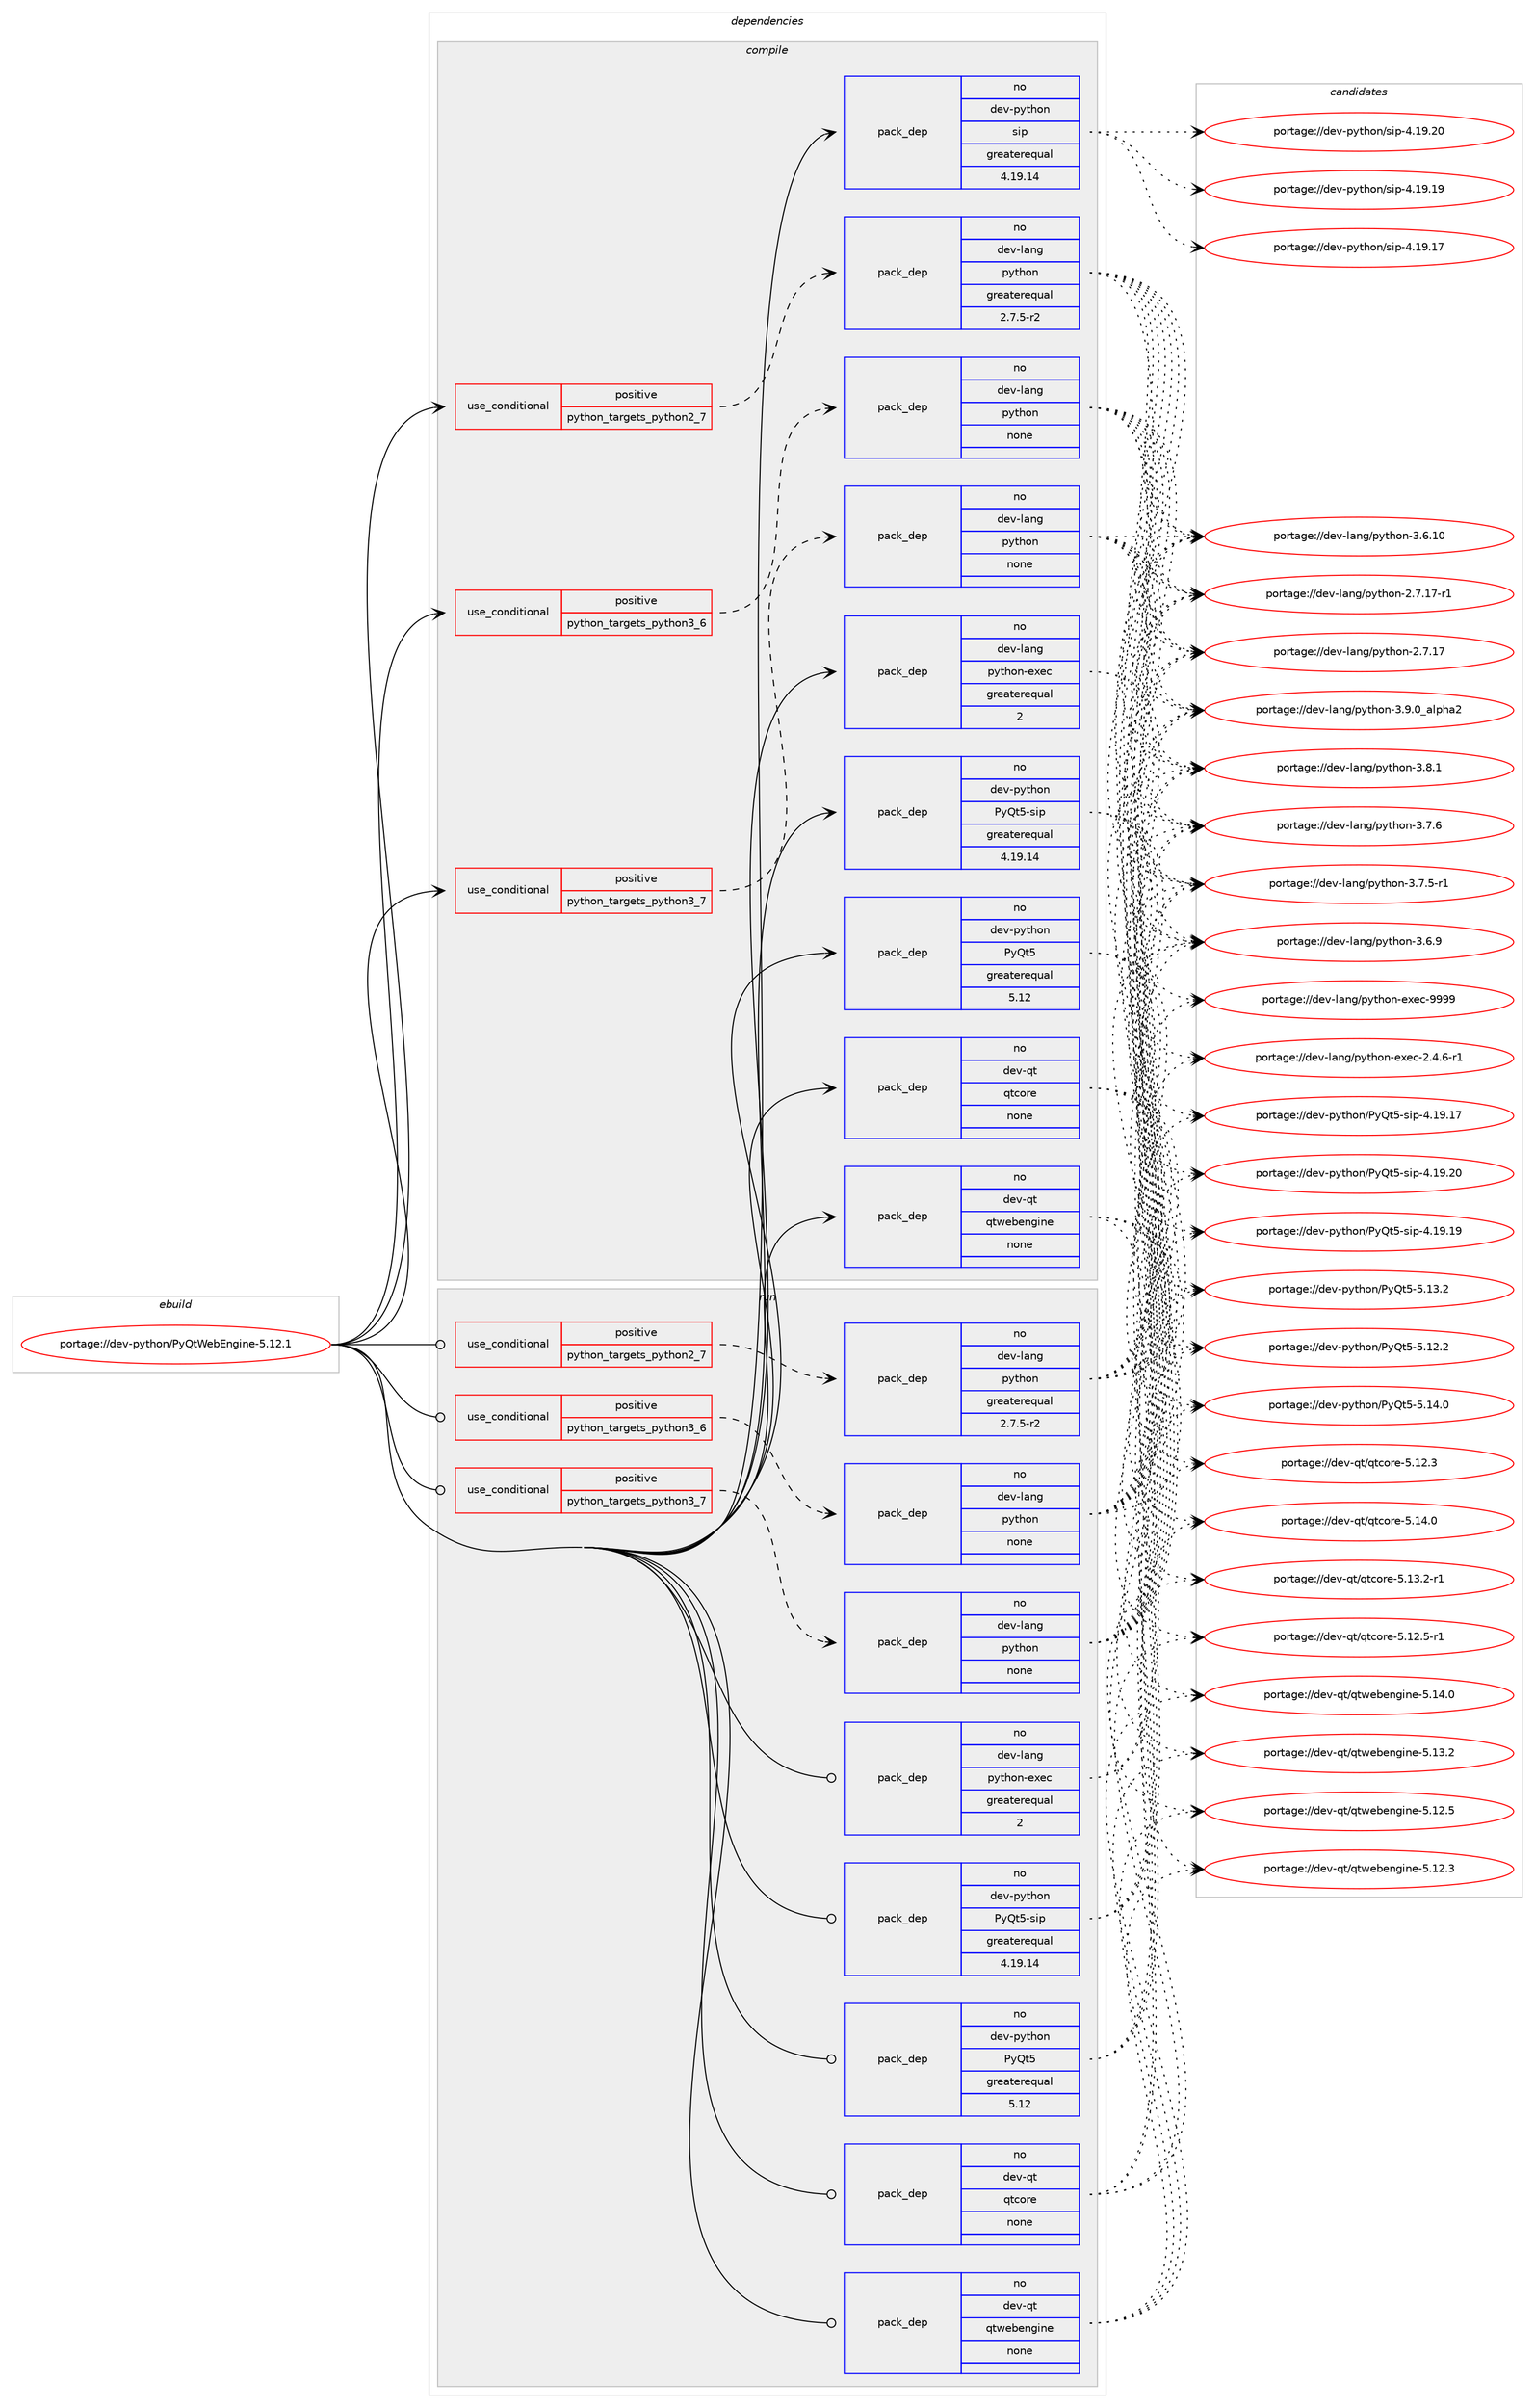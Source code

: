 digraph prolog {

# *************
# Graph options
# *************

newrank=true;
concentrate=true;
compound=true;
graph [rankdir=LR,fontname=Helvetica,fontsize=10,ranksep=1.5];#, ranksep=2.5, nodesep=0.2];
edge  [arrowhead=vee];
node  [fontname=Helvetica,fontsize=10];

# **********
# The ebuild
# **********

subgraph cluster_leftcol {
color=gray;
rank=same;
label=<<i>ebuild</i>>;
id [label="portage://dev-python/PyQtWebEngine-5.12.1", color=red, width=4, href="../dev-python/PyQtWebEngine-5.12.1.svg"];
}

# ****************
# The dependencies
# ****************

subgraph cluster_midcol {
color=gray;
label=<<i>dependencies</i>>;
subgraph cluster_compile {
fillcolor="#eeeeee";
style=filled;
label=<<i>compile</i>>;
subgraph cond119388 {
dependency472915 [label=<<TABLE BORDER="0" CELLBORDER="1" CELLSPACING="0" CELLPADDING="4"><TR><TD ROWSPAN="3" CELLPADDING="10">use_conditional</TD></TR><TR><TD>positive</TD></TR><TR><TD>python_targets_python2_7</TD></TR></TABLE>>, shape=none, color=red];
subgraph pack348510 {
dependency472916 [label=<<TABLE BORDER="0" CELLBORDER="1" CELLSPACING="0" CELLPADDING="4" WIDTH="220"><TR><TD ROWSPAN="6" CELLPADDING="30">pack_dep</TD></TR><TR><TD WIDTH="110">no</TD></TR><TR><TD>dev-lang</TD></TR><TR><TD>python</TD></TR><TR><TD>greaterequal</TD></TR><TR><TD>2.7.5-r2</TD></TR></TABLE>>, shape=none, color=blue];
}
dependency472915:e -> dependency472916:w [weight=20,style="dashed",arrowhead="vee"];
}
id:e -> dependency472915:w [weight=20,style="solid",arrowhead="vee"];
subgraph cond119389 {
dependency472917 [label=<<TABLE BORDER="0" CELLBORDER="1" CELLSPACING="0" CELLPADDING="4"><TR><TD ROWSPAN="3" CELLPADDING="10">use_conditional</TD></TR><TR><TD>positive</TD></TR><TR><TD>python_targets_python3_6</TD></TR></TABLE>>, shape=none, color=red];
subgraph pack348511 {
dependency472918 [label=<<TABLE BORDER="0" CELLBORDER="1" CELLSPACING="0" CELLPADDING="4" WIDTH="220"><TR><TD ROWSPAN="6" CELLPADDING="30">pack_dep</TD></TR><TR><TD WIDTH="110">no</TD></TR><TR><TD>dev-lang</TD></TR><TR><TD>python</TD></TR><TR><TD>none</TD></TR><TR><TD></TD></TR></TABLE>>, shape=none, color=blue];
}
dependency472917:e -> dependency472918:w [weight=20,style="dashed",arrowhead="vee"];
}
id:e -> dependency472917:w [weight=20,style="solid",arrowhead="vee"];
subgraph cond119390 {
dependency472919 [label=<<TABLE BORDER="0" CELLBORDER="1" CELLSPACING="0" CELLPADDING="4"><TR><TD ROWSPAN="3" CELLPADDING="10">use_conditional</TD></TR><TR><TD>positive</TD></TR><TR><TD>python_targets_python3_7</TD></TR></TABLE>>, shape=none, color=red];
subgraph pack348512 {
dependency472920 [label=<<TABLE BORDER="0" CELLBORDER="1" CELLSPACING="0" CELLPADDING="4" WIDTH="220"><TR><TD ROWSPAN="6" CELLPADDING="30">pack_dep</TD></TR><TR><TD WIDTH="110">no</TD></TR><TR><TD>dev-lang</TD></TR><TR><TD>python</TD></TR><TR><TD>none</TD></TR><TR><TD></TD></TR></TABLE>>, shape=none, color=blue];
}
dependency472919:e -> dependency472920:w [weight=20,style="dashed",arrowhead="vee"];
}
id:e -> dependency472919:w [weight=20,style="solid",arrowhead="vee"];
subgraph pack348513 {
dependency472921 [label=<<TABLE BORDER="0" CELLBORDER="1" CELLSPACING="0" CELLPADDING="4" WIDTH="220"><TR><TD ROWSPAN="6" CELLPADDING="30">pack_dep</TD></TR><TR><TD WIDTH="110">no</TD></TR><TR><TD>dev-lang</TD></TR><TR><TD>python-exec</TD></TR><TR><TD>greaterequal</TD></TR><TR><TD>2</TD></TR></TABLE>>, shape=none, color=blue];
}
id:e -> dependency472921:w [weight=20,style="solid",arrowhead="vee"];
subgraph pack348514 {
dependency472922 [label=<<TABLE BORDER="0" CELLBORDER="1" CELLSPACING="0" CELLPADDING="4" WIDTH="220"><TR><TD ROWSPAN="6" CELLPADDING="30">pack_dep</TD></TR><TR><TD WIDTH="110">no</TD></TR><TR><TD>dev-python</TD></TR><TR><TD>PyQt5</TD></TR><TR><TD>greaterequal</TD></TR><TR><TD>5.12</TD></TR></TABLE>>, shape=none, color=blue];
}
id:e -> dependency472922:w [weight=20,style="solid",arrowhead="vee"];
subgraph pack348515 {
dependency472923 [label=<<TABLE BORDER="0" CELLBORDER="1" CELLSPACING="0" CELLPADDING="4" WIDTH="220"><TR><TD ROWSPAN="6" CELLPADDING="30">pack_dep</TD></TR><TR><TD WIDTH="110">no</TD></TR><TR><TD>dev-python</TD></TR><TR><TD>PyQt5-sip</TD></TR><TR><TD>greaterequal</TD></TR><TR><TD>4.19.14</TD></TR></TABLE>>, shape=none, color=blue];
}
id:e -> dependency472923:w [weight=20,style="solid",arrowhead="vee"];
subgraph pack348516 {
dependency472924 [label=<<TABLE BORDER="0" CELLBORDER="1" CELLSPACING="0" CELLPADDING="4" WIDTH="220"><TR><TD ROWSPAN="6" CELLPADDING="30">pack_dep</TD></TR><TR><TD WIDTH="110">no</TD></TR><TR><TD>dev-python</TD></TR><TR><TD>sip</TD></TR><TR><TD>greaterequal</TD></TR><TR><TD>4.19.14</TD></TR></TABLE>>, shape=none, color=blue];
}
id:e -> dependency472924:w [weight=20,style="solid",arrowhead="vee"];
subgraph pack348517 {
dependency472925 [label=<<TABLE BORDER="0" CELLBORDER="1" CELLSPACING="0" CELLPADDING="4" WIDTH="220"><TR><TD ROWSPAN="6" CELLPADDING="30">pack_dep</TD></TR><TR><TD WIDTH="110">no</TD></TR><TR><TD>dev-qt</TD></TR><TR><TD>qtcore</TD></TR><TR><TD>none</TD></TR><TR><TD></TD></TR></TABLE>>, shape=none, color=blue];
}
id:e -> dependency472925:w [weight=20,style="solid",arrowhead="vee"];
subgraph pack348518 {
dependency472926 [label=<<TABLE BORDER="0" CELLBORDER="1" CELLSPACING="0" CELLPADDING="4" WIDTH="220"><TR><TD ROWSPAN="6" CELLPADDING="30">pack_dep</TD></TR><TR><TD WIDTH="110">no</TD></TR><TR><TD>dev-qt</TD></TR><TR><TD>qtwebengine</TD></TR><TR><TD>none</TD></TR><TR><TD></TD></TR></TABLE>>, shape=none, color=blue];
}
id:e -> dependency472926:w [weight=20,style="solid",arrowhead="vee"];
}
subgraph cluster_compileandrun {
fillcolor="#eeeeee";
style=filled;
label=<<i>compile and run</i>>;
}
subgraph cluster_run {
fillcolor="#eeeeee";
style=filled;
label=<<i>run</i>>;
subgraph cond119391 {
dependency472927 [label=<<TABLE BORDER="0" CELLBORDER="1" CELLSPACING="0" CELLPADDING="4"><TR><TD ROWSPAN="3" CELLPADDING="10">use_conditional</TD></TR><TR><TD>positive</TD></TR><TR><TD>python_targets_python2_7</TD></TR></TABLE>>, shape=none, color=red];
subgraph pack348519 {
dependency472928 [label=<<TABLE BORDER="0" CELLBORDER="1" CELLSPACING="0" CELLPADDING="4" WIDTH="220"><TR><TD ROWSPAN="6" CELLPADDING="30">pack_dep</TD></TR><TR><TD WIDTH="110">no</TD></TR><TR><TD>dev-lang</TD></TR><TR><TD>python</TD></TR><TR><TD>greaterequal</TD></TR><TR><TD>2.7.5-r2</TD></TR></TABLE>>, shape=none, color=blue];
}
dependency472927:e -> dependency472928:w [weight=20,style="dashed",arrowhead="vee"];
}
id:e -> dependency472927:w [weight=20,style="solid",arrowhead="odot"];
subgraph cond119392 {
dependency472929 [label=<<TABLE BORDER="0" CELLBORDER="1" CELLSPACING="0" CELLPADDING="4"><TR><TD ROWSPAN="3" CELLPADDING="10">use_conditional</TD></TR><TR><TD>positive</TD></TR><TR><TD>python_targets_python3_6</TD></TR></TABLE>>, shape=none, color=red];
subgraph pack348520 {
dependency472930 [label=<<TABLE BORDER="0" CELLBORDER="1" CELLSPACING="0" CELLPADDING="4" WIDTH="220"><TR><TD ROWSPAN="6" CELLPADDING="30">pack_dep</TD></TR><TR><TD WIDTH="110">no</TD></TR><TR><TD>dev-lang</TD></TR><TR><TD>python</TD></TR><TR><TD>none</TD></TR><TR><TD></TD></TR></TABLE>>, shape=none, color=blue];
}
dependency472929:e -> dependency472930:w [weight=20,style="dashed",arrowhead="vee"];
}
id:e -> dependency472929:w [weight=20,style="solid",arrowhead="odot"];
subgraph cond119393 {
dependency472931 [label=<<TABLE BORDER="0" CELLBORDER="1" CELLSPACING="0" CELLPADDING="4"><TR><TD ROWSPAN="3" CELLPADDING="10">use_conditional</TD></TR><TR><TD>positive</TD></TR><TR><TD>python_targets_python3_7</TD></TR></TABLE>>, shape=none, color=red];
subgraph pack348521 {
dependency472932 [label=<<TABLE BORDER="0" CELLBORDER="1" CELLSPACING="0" CELLPADDING="4" WIDTH="220"><TR><TD ROWSPAN="6" CELLPADDING="30">pack_dep</TD></TR><TR><TD WIDTH="110">no</TD></TR><TR><TD>dev-lang</TD></TR><TR><TD>python</TD></TR><TR><TD>none</TD></TR><TR><TD></TD></TR></TABLE>>, shape=none, color=blue];
}
dependency472931:e -> dependency472932:w [weight=20,style="dashed",arrowhead="vee"];
}
id:e -> dependency472931:w [weight=20,style="solid",arrowhead="odot"];
subgraph pack348522 {
dependency472933 [label=<<TABLE BORDER="0" CELLBORDER="1" CELLSPACING="0" CELLPADDING="4" WIDTH="220"><TR><TD ROWSPAN="6" CELLPADDING="30">pack_dep</TD></TR><TR><TD WIDTH="110">no</TD></TR><TR><TD>dev-lang</TD></TR><TR><TD>python-exec</TD></TR><TR><TD>greaterequal</TD></TR><TR><TD>2</TD></TR></TABLE>>, shape=none, color=blue];
}
id:e -> dependency472933:w [weight=20,style="solid",arrowhead="odot"];
subgraph pack348523 {
dependency472934 [label=<<TABLE BORDER="0" CELLBORDER="1" CELLSPACING="0" CELLPADDING="4" WIDTH="220"><TR><TD ROWSPAN="6" CELLPADDING="30">pack_dep</TD></TR><TR><TD WIDTH="110">no</TD></TR><TR><TD>dev-python</TD></TR><TR><TD>PyQt5</TD></TR><TR><TD>greaterequal</TD></TR><TR><TD>5.12</TD></TR></TABLE>>, shape=none, color=blue];
}
id:e -> dependency472934:w [weight=20,style="solid",arrowhead="odot"];
subgraph pack348524 {
dependency472935 [label=<<TABLE BORDER="0" CELLBORDER="1" CELLSPACING="0" CELLPADDING="4" WIDTH="220"><TR><TD ROWSPAN="6" CELLPADDING="30">pack_dep</TD></TR><TR><TD WIDTH="110">no</TD></TR><TR><TD>dev-python</TD></TR><TR><TD>PyQt5-sip</TD></TR><TR><TD>greaterequal</TD></TR><TR><TD>4.19.14</TD></TR></TABLE>>, shape=none, color=blue];
}
id:e -> dependency472935:w [weight=20,style="solid",arrowhead="odot"];
subgraph pack348525 {
dependency472936 [label=<<TABLE BORDER="0" CELLBORDER="1" CELLSPACING="0" CELLPADDING="4" WIDTH="220"><TR><TD ROWSPAN="6" CELLPADDING="30">pack_dep</TD></TR><TR><TD WIDTH="110">no</TD></TR><TR><TD>dev-qt</TD></TR><TR><TD>qtcore</TD></TR><TR><TD>none</TD></TR><TR><TD></TD></TR></TABLE>>, shape=none, color=blue];
}
id:e -> dependency472936:w [weight=20,style="solid",arrowhead="odot"];
subgraph pack348526 {
dependency472937 [label=<<TABLE BORDER="0" CELLBORDER="1" CELLSPACING="0" CELLPADDING="4" WIDTH="220"><TR><TD ROWSPAN="6" CELLPADDING="30">pack_dep</TD></TR><TR><TD WIDTH="110">no</TD></TR><TR><TD>dev-qt</TD></TR><TR><TD>qtwebengine</TD></TR><TR><TD>none</TD></TR><TR><TD></TD></TR></TABLE>>, shape=none, color=blue];
}
id:e -> dependency472937:w [weight=20,style="solid",arrowhead="odot"];
}
}

# **************
# The candidates
# **************

subgraph cluster_choices {
rank=same;
color=gray;
label=<<i>candidates</i>>;

subgraph choice348510 {
color=black;
nodesep=1;
choice10010111845108971101034711212111610411111045514657464895971081121049750 [label="portage://dev-lang/python-3.9.0_alpha2", color=red, width=4,href="../dev-lang/python-3.9.0_alpha2.svg"];
choice100101118451089711010347112121116104111110455146564649 [label="portage://dev-lang/python-3.8.1", color=red, width=4,href="../dev-lang/python-3.8.1.svg"];
choice100101118451089711010347112121116104111110455146554654 [label="portage://dev-lang/python-3.7.6", color=red, width=4,href="../dev-lang/python-3.7.6.svg"];
choice1001011184510897110103471121211161041111104551465546534511449 [label="portage://dev-lang/python-3.7.5-r1", color=red, width=4,href="../dev-lang/python-3.7.5-r1.svg"];
choice100101118451089711010347112121116104111110455146544657 [label="portage://dev-lang/python-3.6.9", color=red, width=4,href="../dev-lang/python-3.6.9.svg"];
choice10010111845108971101034711212111610411111045514654464948 [label="portage://dev-lang/python-3.6.10", color=red, width=4,href="../dev-lang/python-3.6.10.svg"];
choice100101118451089711010347112121116104111110455046554649554511449 [label="portage://dev-lang/python-2.7.17-r1", color=red, width=4,href="../dev-lang/python-2.7.17-r1.svg"];
choice10010111845108971101034711212111610411111045504655464955 [label="portage://dev-lang/python-2.7.17", color=red, width=4,href="../dev-lang/python-2.7.17.svg"];
dependency472916:e -> choice10010111845108971101034711212111610411111045514657464895971081121049750:w [style=dotted,weight="100"];
dependency472916:e -> choice100101118451089711010347112121116104111110455146564649:w [style=dotted,weight="100"];
dependency472916:e -> choice100101118451089711010347112121116104111110455146554654:w [style=dotted,weight="100"];
dependency472916:e -> choice1001011184510897110103471121211161041111104551465546534511449:w [style=dotted,weight="100"];
dependency472916:e -> choice100101118451089711010347112121116104111110455146544657:w [style=dotted,weight="100"];
dependency472916:e -> choice10010111845108971101034711212111610411111045514654464948:w [style=dotted,weight="100"];
dependency472916:e -> choice100101118451089711010347112121116104111110455046554649554511449:w [style=dotted,weight="100"];
dependency472916:e -> choice10010111845108971101034711212111610411111045504655464955:w [style=dotted,weight="100"];
}
subgraph choice348511 {
color=black;
nodesep=1;
choice10010111845108971101034711212111610411111045514657464895971081121049750 [label="portage://dev-lang/python-3.9.0_alpha2", color=red, width=4,href="../dev-lang/python-3.9.0_alpha2.svg"];
choice100101118451089711010347112121116104111110455146564649 [label="portage://dev-lang/python-3.8.1", color=red, width=4,href="../dev-lang/python-3.8.1.svg"];
choice100101118451089711010347112121116104111110455146554654 [label="portage://dev-lang/python-3.7.6", color=red, width=4,href="../dev-lang/python-3.7.6.svg"];
choice1001011184510897110103471121211161041111104551465546534511449 [label="portage://dev-lang/python-3.7.5-r1", color=red, width=4,href="../dev-lang/python-3.7.5-r1.svg"];
choice100101118451089711010347112121116104111110455146544657 [label="portage://dev-lang/python-3.6.9", color=red, width=4,href="../dev-lang/python-3.6.9.svg"];
choice10010111845108971101034711212111610411111045514654464948 [label="portage://dev-lang/python-3.6.10", color=red, width=4,href="../dev-lang/python-3.6.10.svg"];
choice100101118451089711010347112121116104111110455046554649554511449 [label="portage://dev-lang/python-2.7.17-r1", color=red, width=4,href="../dev-lang/python-2.7.17-r1.svg"];
choice10010111845108971101034711212111610411111045504655464955 [label="portage://dev-lang/python-2.7.17", color=red, width=4,href="../dev-lang/python-2.7.17.svg"];
dependency472918:e -> choice10010111845108971101034711212111610411111045514657464895971081121049750:w [style=dotted,weight="100"];
dependency472918:e -> choice100101118451089711010347112121116104111110455146564649:w [style=dotted,weight="100"];
dependency472918:e -> choice100101118451089711010347112121116104111110455146554654:w [style=dotted,weight="100"];
dependency472918:e -> choice1001011184510897110103471121211161041111104551465546534511449:w [style=dotted,weight="100"];
dependency472918:e -> choice100101118451089711010347112121116104111110455146544657:w [style=dotted,weight="100"];
dependency472918:e -> choice10010111845108971101034711212111610411111045514654464948:w [style=dotted,weight="100"];
dependency472918:e -> choice100101118451089711010347112121116104111110455046554649554511449:w [style=dotted,weight="100"];
dependency472918:e -> choice10010111845108971101034711212111610411111045504655464955:w [style=dotted,weight="100"];
}
subgraph choice348512 {
color=black;
nodesep=1;
choice10010111845108971101034711212111610411111045514657464895971081121049750 [label="portage://dev-lang/python-3.9.0_alpha2", color=red, width=4,href="../dev-lang/python-3.9.0_alpha2.svg"];
choice100101118451089711010347112121116104111110455146564649 [label="portage://dev-lang/python-3.8.1", color=red, width=4,href="../dev-lang/python-3.8.1.svg"];
choice100101118451089711010347112121116104111110455146554654 [label="portage://dev-lang/python-3.7.6", color=red, width=4,href="../dev-lang/python-3.7.6.svg"];
choice1001011184510897110103471121211161041111104551465546534511449 [label="portage://dev-lang/python-3.7.5-r1", color=red, width=4,href="../dev-lang/python-3.7.5-r1.svg"];
choice100101118451089711010347112121116104111110455146544657 [label="portage://dev-lang/python-3.6.9", color=red, width=4,href="../dev-lang/python-3.6.9.svg"];
choice10010111845108971101034711212111610411111045514654464948 [label="portage://dev-lang/python-3.6.10", color=red, width=4,href="../dev-lang/python-3.6.10.svg"];
choice100101118451089711010347112121116104111110455046554649554511449 [label="portage://dev-lang/python-2.7.17-r1", color=red, width=4,href="../dev-lang/python-2.7.17-r1.svg"];
choice10010111845108971101034711212111610411111045504655464955 [label="portage://dev-lang/python-2.7.17", color=red, width=4,href="../dev-lang/python-2.7.17.svg"];
dependency472920:e -> choice10010111845108971101034711212111610411111045514657464895971081121049750:w [style=dotted,weight="100"];
dependency472920:e -> choice100101118451089711010347112121116104111110455146564649:w [style=dotted,weight="100"];
dependency472920:e -> choice100101118451089711010347112121116104111110455146554654:w [style=dotted,weight="100"];
dependency472920:e -> choice1001011184510897110103471121211161041111104551465546534511449:w [style=dotted,weight="100"];
dependency472920:e -> choice100101118451089711010347112121116104111110455146544657:w [style=dotted,weight="100"];
dependency472920:e -> choice10010111845108971101034711212111610411111045514654464948:w [style=dotted,weight="100"];
dependency472920:e -> choice100101118451089711010347112121116104111110455046554649554511449:w [style=dotted,weight="100"];
dependency472920:e -> choice10010111845108971101034711212111610411111045504655464955:w [style=dotted,weight="100"];
}
subgraph choice348513 {
color=black;
nodesep=1;
choice10010111845108971101034711212111610411111045101120101994557575757 [label="portage://dev-lang/python-exec-9999", color=red, width=4,href="../dev-lang/python-exec-9999.svg"];
choice10010111845108971101034711212111610411111045101120101994550465246544511449 [label="portage://dev-lang/python-exec-2.4.6-r1", color=red, width=4,href="../dev-lang/python-exec-2.4.6-r1.svg"];
dependency472921:e -> choice10010111845108971101034711212111610411111045101120101994557575757:w [style=dotted,weight="100"];
dependency472921:e -> choice10010111845108971101034711212111610411111045101120101994550465246544511449:w [style=dotted,weight="100"];
}
subgraph choice348514 {
color=black;
nodesep=1;
choice100101118451121211161041111104780121811165345534649524648 [label="portage://dev-python/PyQt5-5.14.0", color=red, width=4,href="../dev-python/PyQt5-5.14.0.svg"];
choice100101118451121211161041111104780121811165345534649514650 [label="portage://dev-python/PyQt5-5.13.2", color=red, width=4,href="../dev-python/PyQt5-5.13.2.svg"];
choice100101118451121211161041111104780121811165345534649504650 [label="portage://dev-python/PyQt5-5.12.2", color=red, width=4,href="../dev-python/PyQt5-5.12.2.svg"];
dependency472922:e -> choice100101118451121211161041111104780121811165345534649524648:w [style=dotted,weight="100"];
dependency472922:e -> choice100101118451121211161041111104780121811165345534649514650:w [style=dotted,weight="100"];
dependency472922:e -> choice100101118451121211161041111104780121811165345534649504650:w [style=dotted,weight="100"];
}
subgraph choice348515 {
color=black;
nodesep=1;
choice1001011184511212111610411111047801218111653451151051124552464957465048 [label="portage://dev-python/PyQt5-sip-4.19.20", color=red, width=4,href="../dev-python/PyQt5-sip-4.19.20.svg"];
choice1001011184511212111610411111047801218111653451151051124552464957464957 [label="portage://dev-python/PyQt5-sip-4.19.19", color=red, width=4,href="../dev-python/PyQt5-sip-4.19.19.svg"];
choice1001011184511212111610411111047801218111653451151051124552464957464955 [label="portage://dev-python/PyQt5-sip-4.19.17", color=red, width=4,href="../dev-python/PyQt5-sip-4.19.17.svg"];
dependency472923:e -> choice1001011184511212111610411111047801218111653451151051124552464957465048:w [style=dotted,weight="100"];
dependency472923:e -> choice1001011184511212111610411111047801218111653451151051124552464957464957:w [style=dotted,weight="100"];
dependency472923:e -> choice1001011184511212111610411111047801218111653451151051124552464957464955:w [style=dotted,weight="100"];
}
subgraph choice348516 {
color=black;
nodesep=1;
choice10010111845112121116104111110471151051124552464957465048 [label="portage://dev-python/sip-4.19.20", color=red, width=4,href="../dev-python/sip-4.19.20.svg"];
choice10010111845112121116104111110471151051124552464957464957 [label="portage://dev-python/sip-4.19.19", color=red, width=4,href="../dev-python/sip-4.19.19.svg"];
choice10010111845112121116104111110471151051124552464957464955 [label="portage://dev-python/sip-4.19.17", color=red, width=4,href="../dev-python/sip-4.19.17.svg"];
dependency472924:e -> choice10010111845112121116104111110471151051124552464957465048:w [style=dotted,weight="100"];
dependency472924:e -> choice10010111845112121116104111110471151051124552464957464957:w [style=dotted,weight="100"];
dependency472924:e -> choice10010111845112121116104111110471151051124552464957464955:w [style=dotted,weight="100"];
}
subgraph choice348517 {
color=black;
nodesep=1;
choice10010111845113116471131169911111410145534649524648 [label="portage://dev-qt/qtcore-5.14.0", color=red, width=4,href="../dev-qt/qtcore-5.14.0.svg"];
choice100101118451131164711311699111114101455346495146504511449 [label="portage://dev-qt/qtcore-5.13.2-r1", color=red, width=4,href="../dev-qt/qtcore-5.13.2-r1.svg"];
choice100101118451131164711311699111114101455346495046534511449 [label="portage://dev-qt/qtcore-5.12.5-r1", color=red, width=4,href="../dev-qt/qtcore-5.12.5-r1.svg"];
choice10010111845113116471131169911111410145534649504651 [label="portage://dev-qt/qtcore-5.12.3", color=red, width=4,href="../dev-qt/qtcore-5.12.3.svg"];
dependency472925:e -> choice10010111845113116471131169911111410145534649524648:w [style=dotted,weight="100"];
dependency472925:e -> choice100101118451131164711311699111114101455346495146504511449:w [style=dotted,weight="100"];
dependency472925:e -> choice100101118451131164711311699111114101455346495046534511449:w [style=dotted,weight="100"];
dependency472925:e -> choice10010111845113116471131169911111410145534649504651:w [style=dotted,weight="100"];
}
subgraph choice348518 {
color=black;
nodesep=1;
choice10010111845113116471131161191019810111010310511010145534649524648 [label="portage://dev-qt/qtwebengine-5.14.0", color=red, width=4,href="../dev-qt/qtwebengine-5.14.0.svg"];
choice10010111845113116471131161191019810111010310511010145534649514650 [label="portage://dev-qt/qtwebengine-5.13.2", color=red, width=4,href="../dev-qt/qtwebengine-5.13.2.svg"];
choice10010111845113116471131161191019810111010310511010145534649504653 [label="portage://dev-qt/qtwebengine-5.12.5", color=red, width=4,href="../dev-qt/qtwebengine-5.12.5.svg"];
choice10010111845113116471131161191019810111010310511010145534649504651 [label="portage://dev-qt/qtwebengine-5.12.3", color=red, width=4,href="../dev-qt/qtwebengine-5.12.3.svg"];
dependency472926:e -> choice10010111845113116471131161191019810111010310511010145534649524648:w [style=dotted,weight="100"];
dependency472926:e -> choice10010111845113116471131161191019810111010310511010145534649514650:w [style=dotted,weight="100"];
dependency472926:e -> choice10010111845113116471131161191019810111010310511010145534649504653:w [style=dotted,weight="100"];
dependency472926:e -> choice10010111845113116471131161191019810111010310511010145534649504651:w [style=dotted,weight="100"];
}
subgraph choice348519 {
color=black;
nodesep=1;
choice10010111845108971101034711212111610411111045514657464895971081121049750 [label="portage://dev-lang/python-3.9.0_alpha2", color=red, width=4,href="../dev-lang/python-3.9.0_alpha2.svg"];
choice100101118451089711010347112121116104111110455146564649 [label="portage://dev-lang/python-3.8.1", color=red, width=4,href="../dev-lang/python-3.8.1.svg"];
choice100101118451089711010347112121116104111110455146554654 [label="portage://dev-lang/python-3.7.6", color=red, width=4,href="../dev-lang/python-3.7.6.svg"];
choice1001011184510897110103471121211161041111104551465546534511449 [label="portage://dev-lang/python-3.7.5-r1", color=red, width=4,href="../dev-lang/python-3.7.5-r1.svg"];
choice100101118451089711010347112121116104111110455146544657 [label="portage://dev-lang/python-3.6.9", color=red, width=4,href="../dev-lang/python-3.6.9.svg"];
choice10010111845108971101034711212111610411111045514654464948 [label="portage://dev-lang/python-3.6.10", color=red, width=4,href="../dev-lang/python-3.6.10.svg"];
choice100101118451089711010347112121116104111110455046554649554511449 [label="portage://dev-lang/python-2.7.17-r1", color=red, width=4,href="../dev-lang/python-2.7.17-r1.svg"];
choice10010111845108971101034711212111610411111045504655464955 [label="portage://dev-lang/python-2.7.17", color=red, width=4,href="../dev-lang/python-2.7.17.svg"];
dependency472928:e -> choice10010111845108971101034711212111610411111045514657464895971081121049750:w [style=dotted,weight="100"];
dependency472928:e -> choice100101118451089711010347112121116104111110455146564649:w [style=dotted,weight="100"];
dependency472928:e -> choice100101118451089711010347112121116104111110455146554654:w [style=dotted,weight="100"];
dependency472928:e -> choice1001011184510897110103471121211161041111104551465546534511449:w [style=dotted,weight="100"];
dependency472928:e -> choice100101118451089711010347112121116104111110455146544657:w [style=dotted,weight="100"];
dependency472928:e -> choice10010111845108971101034711212111610411111045514654464948:w [style=dotted,weight="100"];
dependency472928:e -> choice100101118451089711010347112121116104111110455046554649554511449:w [style=dotted,weight="100"];
dependency472928:e -> choice10010111845108971101034711212111610411111045504655464955:w [style=dotted,weight="100"];
}
subgraph choice348520 {
color=black;
nodesep=1;
choice10010111845108971101034711212111610411111045514657464895971081121049750 [label="portage://dev-lang/python-3.9.0_alpha2", color=red, width=4,href="../dev-lang/python-3.9.0_alpha2.svg"];
choice100101118451089711010347112121116104111110455146564649 [label="portage://dev-lang/python-3.8.1", color=red, width=4,href="../dev-lang/python-3.8.1.svg"];
choice100101118451089711010347112121116104111110455146554654 [label="portage://dev-lang/python-3.7.6", color=red, width=4,href="../dev-lang/python-3.7.6.svg"];
choice1001011184510897110103471121211161041111104551465546534511449 [label="portage://dev-lang/python-3.7.5-r1", color=red, width=4,href="../dev-lang/python-3.7.5-r1.svg"];
choice100101118451089711010347112121116104111110455146544657 [label="portage://dev-lang/python-3.6.9", color=red, width=4,href="../dev-lang/python-3.6.9.svg"];
choice10010111845108971101034711212111610411111045514654464948 [label="portage://dev-lang/python-3.6.10", color=red, width=4,href="../dev-lang/python-3.6.10.svg"];
choice100101118451089711010347112121116104111110455046554649554511449 [label="portage://dev-lang/python-2.7.17-r1", color=red, width=4,href="../dev-lang/python-2.7.17-r1.svg"];
choice10010111845108971101034711212111610411111045504655464955 [label="portage://dev-lang/python-2.7.17", color=red, width=4,href="../dev-lang/python-2.7.17.svg"];
dependency472930:e -> choice10010111845108971101034711212111610411111045514657464895971081121049750:w [style=dotted,weight="100"];
dependency472930:e -> choice100101118451089711010347112121116104111110455146564649:w [style=dotted,weight="100"];
dependency472930:e -> choice100101118451089711010347112121116104111110455146554654:w [style=dotted,weight="100"];
dependency472930:e -> choice1001011184510897110103471121211161041111104551465546534511449:w [style=dotted,weight="100"];
dependency472930:e -> choice100101118451089711010347112121116104111110455146544657:w [style=dotted,weight="100"];
dependency472930:e -> choice10010111845108971101034711212111610411111045514654464948:w [style=dotted,weight="100"];
dependency472930:e -> choice100101118451089711010347112121116104111110455046554649554511449:w [style=dotted,weight="100"];
dependency472930:e -> choice10010111845108971101034711212111610411111045504655464955:w [style=dotted,weight="100"];
}
subgraph choice348521 {
color=black;
nodesep=1;
choice10010111845108971101034711212111610411111045514657464895971081121049750 [label="portage://dev-lang/python-3.9.0_alpha2", color=red, width=4,href="../dev-lang/python-3.9.0_alpha2.svg"];
choice100101118451089711010347112121116104111110455146564649 [label="portage://dev-lang/python-3.8.1", color=red, width=4,href="../dev-lang/python-3.8.1.svg"];
choice100101118451089711010347112121116104111110455146554654 [label="portage://dev-lang/python-3.7.6", color=red, width=4,href="../dev-lang/python-3.7.6.svg"];
choice1001011184510897110103471121211161041111104551465546534511449 [label="portage://dev-lang/python-3.7.5-r1", color=red, width=4,href="../dev-lang/python-3.7.5-r1.svg"];
choice100101118451089711010347112121116104111110455146544657 [label="portage://dev-lang/python-3.6.9", color=red, width=4,href="../dev-lang/python-3.6.9.svg"];
choice10010111845108971101034711212111610411111045514654464948 [label="portage://dev-lang/python-3.6.10", color=red, width=4,href="../dev-lang/python-3.6.10.svg"];
choice100101118451089711010347112121116104111110455046554649554511449 [label="portage://dev-lang/python-2.7.17-r1", color=red, width=4,href="../dev-lang/python-2.7.17-r1.svg"];
choice10010111845108971101034711212111610411111045504655464955 [label="portage://dev-lang/python-2.7.17", color=red, width=4,href="../dev-lang/python-2.7.17.svg"];
dependency472932:e -> choice10010111845108971101034711212111610411111045514657464895971081121049750:w [style=dotted,weight="100"];
dependency472932:e -> choice100101118451089711010347112121116104111110455146564649:w [style=dotted,weight="100"];
dependency472932:e -> choice100101118451089711010347112121116104111110455146554654:w [style=dotted,weight="100"];
dependency472932:e -> choice1001011184510897110103471121211161041111104551465546534511449:w [style=dotted,weight="100"];
dependency472932:e -> choice100101118451089711010347112121116104111110455146544657:w [style=dotted,weight="100"];
dependency472932:e -> choice10010111845108971101034711212111610411111045514654464948:w [style=dotted,weight="100"];
dependency472932:e -> choice100101118451089711010347112121116104111110455046554649554511449:w [style=dotted,weight="100"];
dependency472932:e -> choice10010111845108971101034711212111610411111045504655464955:w [style=dotted,weight="100"];
}
subgraph choice348522 {
color=black;
nodesep=1;
choice10010111845108971101034711212111610411111045101120101994557575757 [label="portage://dev-lang/python-exec-9999", color=red, width=4,href="../dev-lang/python-exec-9999.svg"];
choice10010111845108971101034711212111610411111045101120101994550465246544511449 [label="portage://dev-lang/python-exec-2.4.6-r1", color=red, width=4,href="../dev-lang/python-exec-2.4.6-r1.svg"];
dependency472933:e -> choice10010111845108971101034711212111610411111045101120101994557575757:w [style=dotted,weight="100"];
dependency472933:e -> choice10010111845108971101034711212111610411111045101120101994550465246544511449:w [style=dotted,weight="100"];
}
subgraph choice348523 {
color=black;
nodesep=1;
choice100101118451121211161041111104780121811165345534649524648 [label="portage://dev-python/PyQt5-5.14.0", color=red, width=4,href="../dev-python/PyQt5-5.14.0.svg"];
choice100101118451121211161041111104780121811165345534649514650 [label="portage://dev-python/PyQt5-5.13.2", color=red, width=4,href="../dev-python/PyQt5-5.13.2.svg"];
choice100101118451121211161041111104780121811165345534649504650 [label="portage://dev-python/PyQt5-5.12.2", color=red, width=4,href="../dev-python/PyQt5-5.12.2.svg"];
dependency472934:e -> choice100101118451121211161041111104780121811165345534649524648:w [style=dotted,weight="100"];
dependency472934:e -> choice100101118451121211161041111104780121811165345534649514650:w [style=dotted,weight="100"];
dependency472934:e -> choice100101118451121211161041111104780121811165345534649504650:w [style=dotted,weight="100"];
}
subgraph choice348524 {
color=black;
nodesep=1;
choice1001011184511212111610411111047801218111653451151051124552464957465048 [label="portage://dev-python/PyQt5-sip-4.19.20", color=red, width=4,href="../dev-python/PyQt5-sip-4.19.20.svg"];
choice1001011184511212111610411111047801218111653451151051124552464957464957 [label="portage://dev-python/PyQt5-sip-4.19.19", color=red, width=4,href="../dev-python/PyQt5-sip-4.19.19.svg"];
choice1001011184511212111610411111047801218111653451151051124552464957464955 [label="portage://dev-python/PyQt5-sip-4.19.17", color=red, width=4,href="../dev-python/PyQt5-sip-4.19.17.svg"];
dependency472935:e -> choice1001011184511212111610411111047801218111653451151051124552464957465048:w [style=dotted,weight="100"];
dependency472935:e -> choice1001011184511212111610411111047801218111653451151051124552464957464957:w [style=dotted,weight="100"];
dependency472935:e -> choice1001011184511212111610411111047801218111653451151051124552464957464955:w [style=dotted,weight="100"];
}
subgraph choice348525 {
color=black;
nodesep=1;
choice10010111845113116471131169911111410145534649524648 [label="portage://dev-qt/qtcore-5.14.0", color=red, width=4,href="../dev-qt/qtcore-5.14.0.svg"];
choice100101118451131164711311699111114101455346495146504511449 [label="portage://dev-qt/qtcore-5.13.2-r1", color=red, width=4,href="../dev-qt/qtcore-5.13.2-r1.svg"];
choice100101118451131164711311699111114101455346495046534511449 [label="portage://dev-qt/qtcore-5.12.5-r1", color=red, width=4,href="../dev-qt/qtcore-5.12.5-r1.svg"];
choice10010111845113116471131169911111410145534649504651 [label="portage://dev-qt/qtcore-5.12.3", color=red, width=4,href="../dev-qt/qtcore-5.12.3.svg"];
dependency472936:e -> choice10010111845113116471131169911111410145534649524648:w [style=dotted,weight="100"];
dependency472936:e -> choice100101118451131164711311699111114101455346495146504511449:w [style=dotted,weight="100"];
dependency472936:e -> choice100101118451131164711311699111114101455346495046534511449:w [style=dotted,weight="100"];
dependency472936:e -> choice10010111845113116471131169911111410145534649504651:w [style=dotted,weight="100"];
}
subgraph choice348526 {
color=black;
nodesep=1;
choice10010111845113116471131161191019810111010310511010145534649524648 [label="portage://dev-qt/qtwebengine-5.14.0", color=red, width=4,href="../dev-qt/qtwebengine-5.14.0.svg"];
choice10010111845113116471131161191019810111010310511010145534649514650 [label="portage://dev-qt/qtwebengine-5.13.2", color=red, width=4,href="../dev-qt/qtwebengine-5.13.2.svg"];
choice10010111845113116471131161191019810111010310511010145534649504653 [label="portage://dev-qt/qtwebengine-5.12.5", color=red, width=4,href="../dev-qt/qtwebengine-5.12.5.svg"];
choice10010111845113116471131161191019810111010310511010145534649504651 [label="portage://dev-qt/qtwebengine-5.12.3", color=red, width=4,href="../dev-qt/qtwebengine-5.12.3.svg"];
dependency472937:e -> choice10010111845113116471131161191019810111010310511010145534649524648:w [style=dotted,weight="100"];
dependency472937:e -> choice10010111845113116471131161191019810111010310511010145534649514650:w [style=dotted,weight="100"];
dependency472937:e -> choice10010111845113116471131161191019810111010310511010145534649504653:w [style=dotted,weight="100"];
dependency472937:e -> choice10010111845113116471131161191019810111010310511010145534649504651:w [style=dotted,weight="100"];
}
}

}
